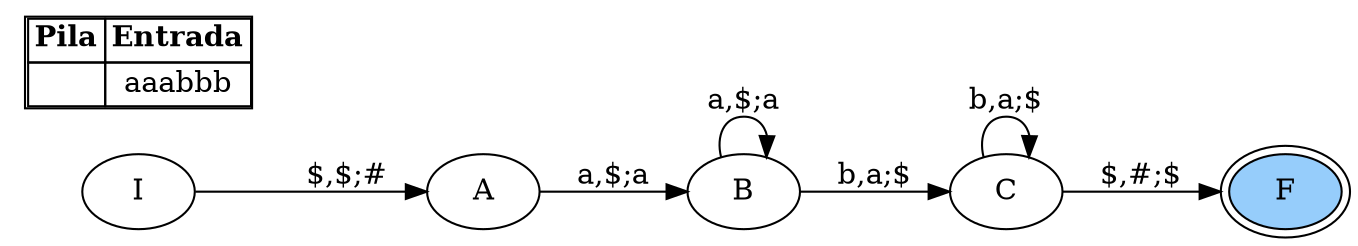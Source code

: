 digraph G{
rankdir=LR;
I;A;B;C;F;
F [peripheries=2];
F [style=filled fillcolor="#96CDFB"];
I -> A [label="$,$;#"];
A -> B [label="a,$;a"];
B -> B [label="a,$;a"];
B -> C [label="b,a;$"];
C -> C [label="b,a;$"];
C -> F [label="$,#;$"];
node [shape=record];
"node" [
label =<<TABLE BORDER="1" CELLBORDER="1" CELLSPACING="0">
<tr>
<td><B>Pila</B></td>
<td><B>Entrada</B></td>
</tr>
<tr>
<td></td>
<td>aaabbb</td>
</tr>
</TABLE>>
shape="none"
];
}